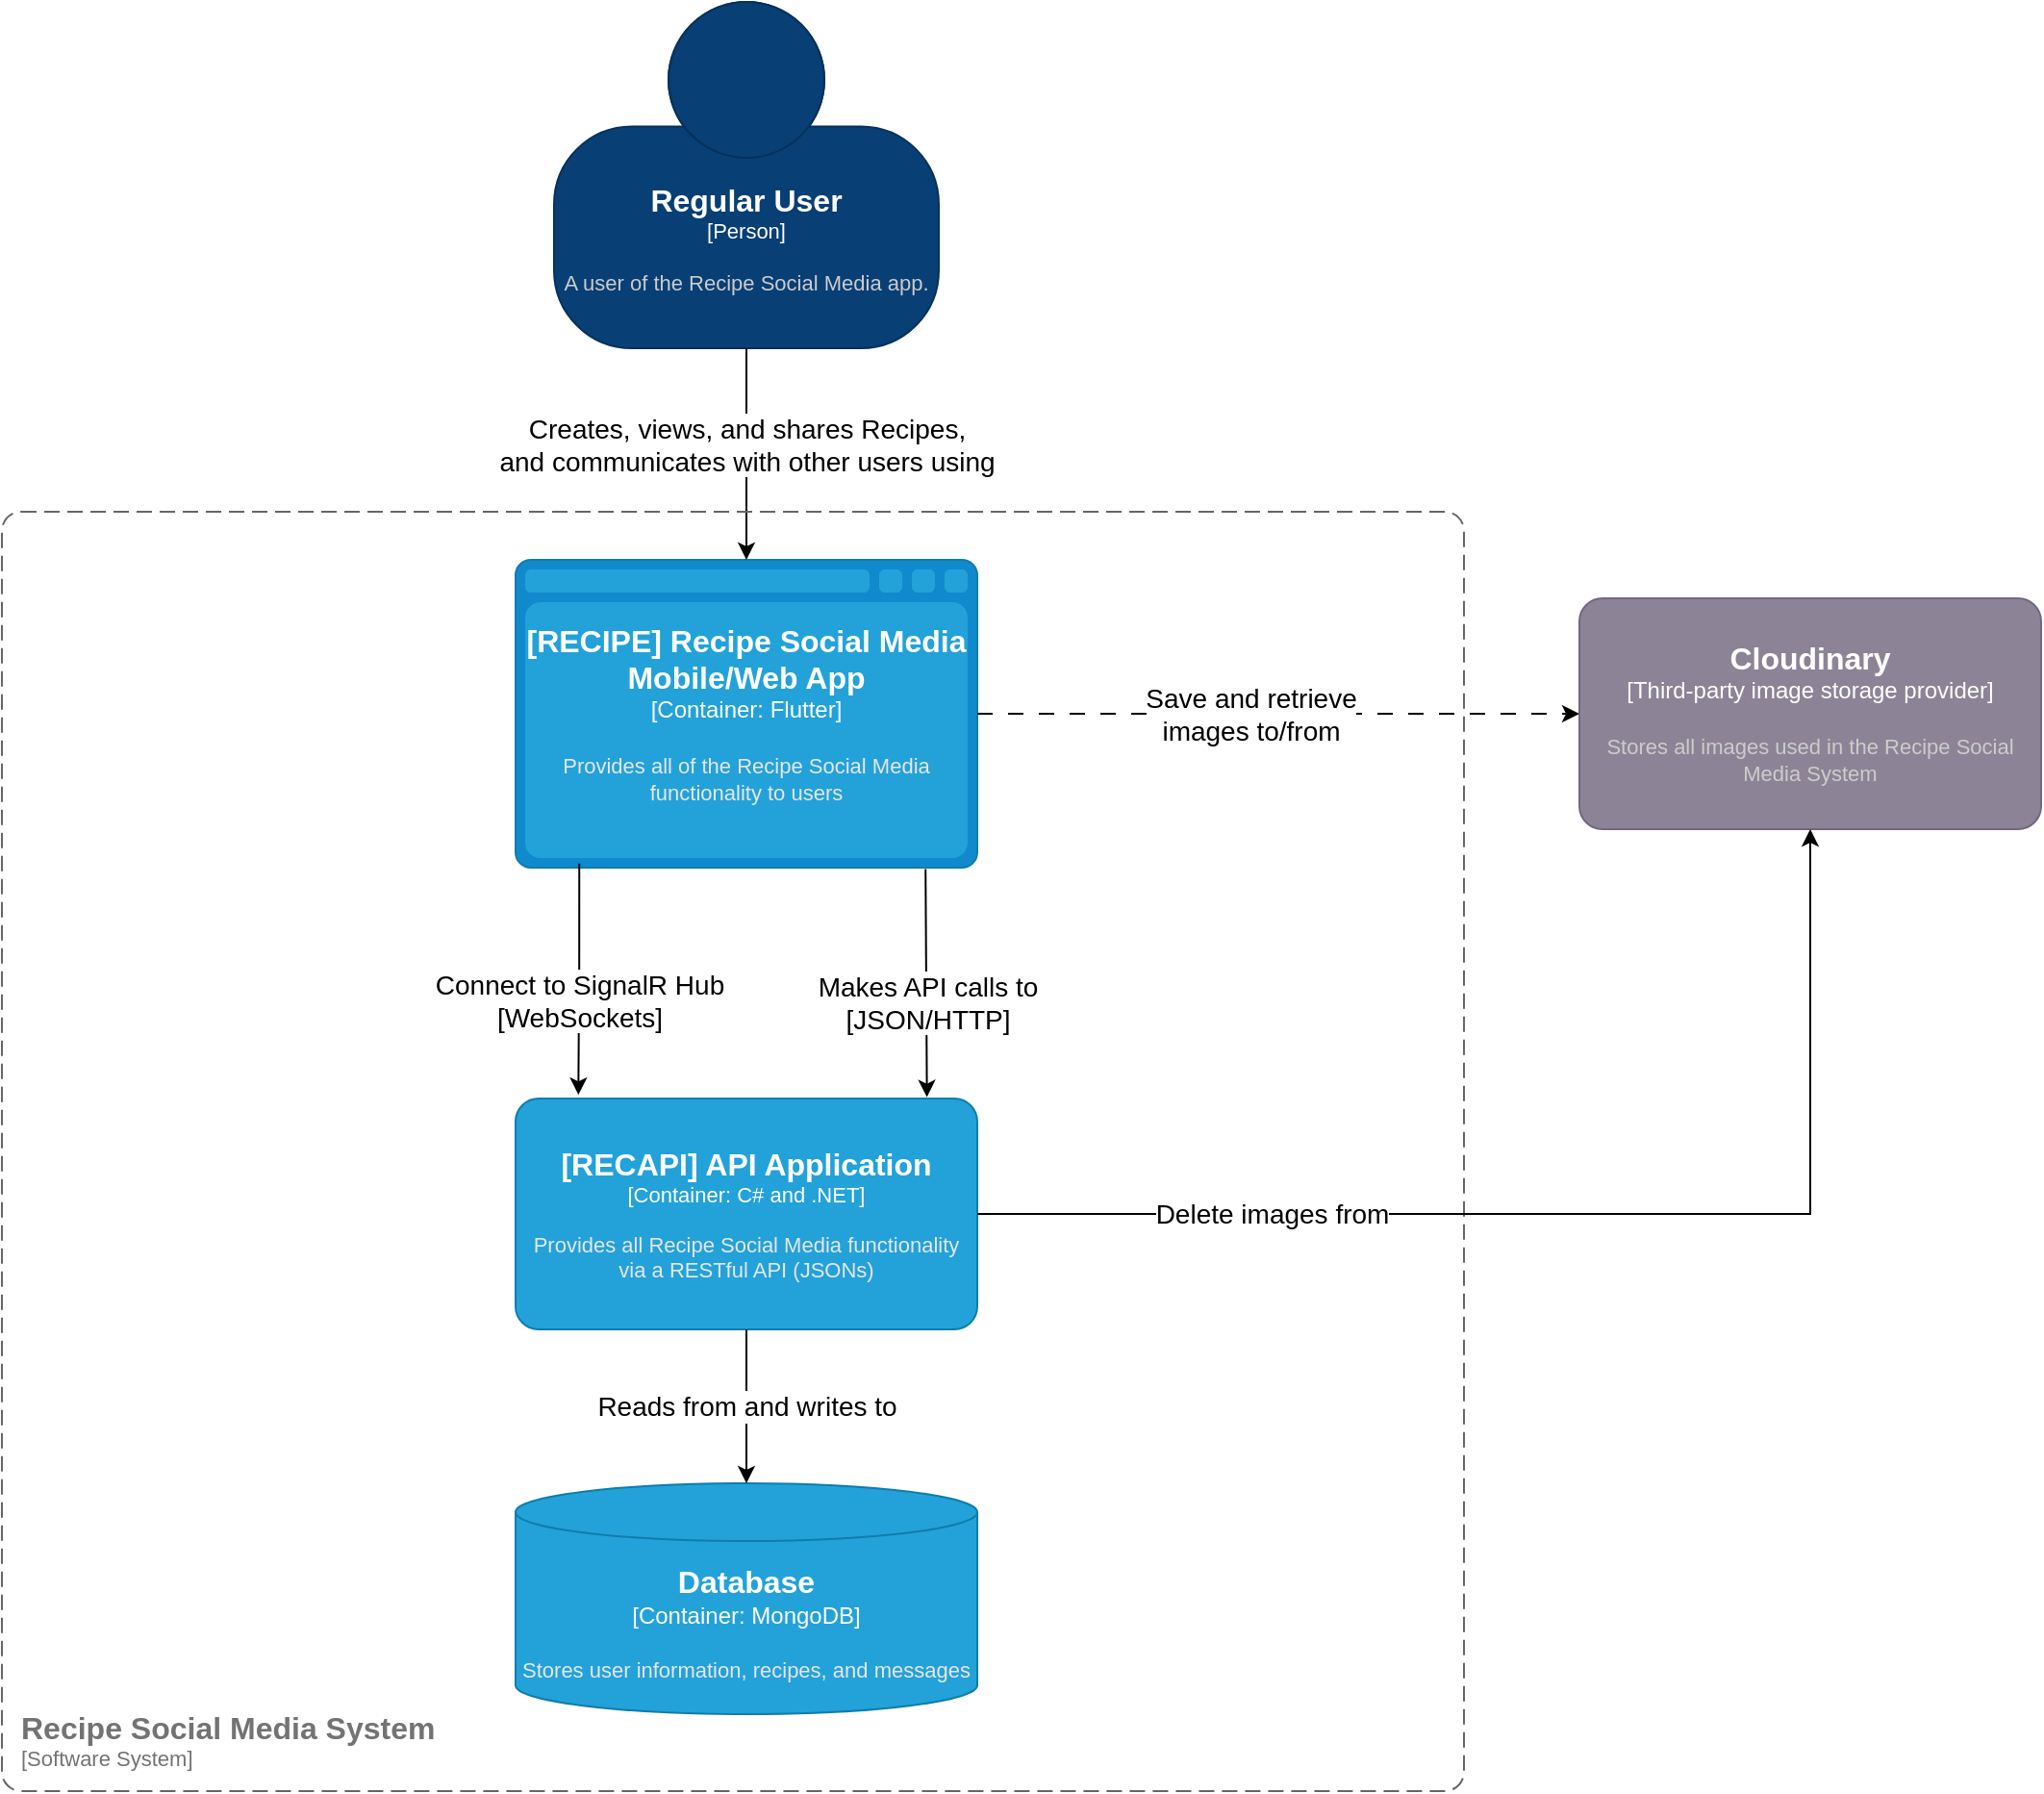 <mxfile version="23.0.2" type="device">
  <diagram name="Page-1" id="9HRrxLPhDUyKfn-ots-8">
    <mxGraphModel dx="1430" dy="830" grid="1" gridSize="10" guides="1" tooltips="1" connect="1" arrows="1" fold="1" page="1" pageScale="1" pageWidth="1654" pageHeight="1169" math="0" shadow="0">
      <root>
        <mxCell id="0" />
        <mxCell id="1" parent="0" />
        <object placeholders="1" c4Name="Regular User" c4Type="Person" c4Description="A user of the Recipe Social Media app." label="&lt;font style=&quot;font-size: 16px&quot;&gt;&lt;b&gt;%c4Name%&lt;/b&gt;&lt;/font&gt;&lt;div&gt;[%c4Type%]&lt;/div&gt;&lt;br&gt;&lt;div&gt;&lt;font style=&quot;font-size: 11px&quot;&gt;&lt;font color=&quot;#cccccc&quot;&gt;%c4Description%&lt;/font&gt;&lt;/div&gt;" id="g0PsKwAOe1t_g35rT8We-1">
          <mxCell style="html=1;fontSize=11;dashed=0;whiteSpace=wrap;fillColor=#083F75;strokeColor=#06315C;fontColor=#ffffff;shape=mxgraph.c4.person2;align=center;metaEdit=1;points=[[0.5,0,0],[1,0.5,0],[1,0.75,0],[0.75,1,0],[0.5,1,0],[0.25,1,0],[0,0.75,0],[0,0.5,0]];resizable=0;" parent="1" vertex="1">
            <mxGeometry x="727" y="20" width="200" height="180" as="geometry" />
          </mxCell>
        </object>
        <object placeholders="1" c4Type="[RECIPE] Recipe Social Media Mobile/Web App" c4Container="Container" c4Technology="Flutter" c4Description="Provides all of the Recipe Social Media functionality to users" label="&lt;font style=&quot;font-size: 16px&quot;&gt;&lt;b&gt;%c4Type%&lt;/b&gt;&lt;/font&gt;&lt;div&gt;[%c4Container%:&amp;nbsp;%c4Technology%]&lt;/div&gt;&lt;br&gt;&lt;div&gt;&lt;font style=&quot;font-size: 11px&quot;&gt;&lt;font color=&quot;#E6E6E6&quot;&gt;%c4Description%&lt;/font&gt;&lt;/div&gt;" id="g0PsKwAOe1t_g35rT8We-4">
          <mxCell style="shape=mxgraph.c4.webBrowserContainer2;whiteSpace=wrap;html=1;boundedLbl=1;rounded=0;labelBackgroundColor=none;strokeColor=#118ACD;fillColor=#23A2D9;strokeColor=#118ACD;strokeColor2=#0E7DAD;fontSize=12;fontColor=#ffffff;align=center;metaEdit=1;points=[[0.5,0,0],[1,0.25,0],[1,0.5,0],[1,0.75,0],[0.5,1,0],[0,0.75,0],[0,0.5,0],[0,0.25,0]];resizable=0;" parent="1" vertex="1">
            <mxGeometry x="707" y="310" width="240" height="160" as="geometry" />
          </mxCell>
        </object>
        <mxCell id="g0PsKwAOe1t_g35rT8We-5" style="edgeStyle=orthogonalEdgeStyle;rounded=0;orthogonalLoop=1;jettySize=auto;html=1;entryX=0.5;entryY=0;entryDx=0;entryDy=0;entryPerimeter=0;exitX=0.5;exitY=1;exitDx=0;exitDy=0;exitPerimeter=0;" parent="1" source="g0PsKwAOe1t_g35rT8We-1" target="g0PsKwAOe1t_g35rT8We-4" edge="1">
          <mxGeometry relative="1" as="geometry">
            <mxPoint x="640" y="310" as="targetPoint" />
          </mxGeometry>
        </mxCell>
        <mxCell id="g0PsKwAOe1t_g35rT8We-7" value="Creates, views, and shares Recipes, &lt;br style=&quot;font-size: 14px;&quot;&gt;and communicates with other users using" style="edgeLabel;html=1;align=center;verticalAlign=middle;resizable=0;points=[];fontSize=14;" parent="g0PsKwAOe1t_g35rT8We-5" vertex="1" connectable="0">
          <mxGeometry x="-0.542" y="-1" relative="1" as="geometry">
            <mxPoint x="1" y="25" as="offset" />
          </mxGeometry>
        </mxCell>
        <object placeholders="1" c4Name="[RECAPI] API Application" c4Type="Container" c4Technology="C# and .NET" c4Description="Provides all Recipe Social Media functionality via a RESTful API (JSONs)" label="&lt;font style=&quot;font-size: 16px&quot;&gt;&lt;b&gt;%c4Name%&lt;/b&gt;&lt;/font&gt;&lt;div&gt;[%c4Type%: %c4Technology%]&lt;/div&gt;&lt;br&gt;&lt;div&gt;&lt;font style=&quot;font-size: 11px&quot;&gt;&lt;font color=&quot;#E6E6E6&quot;&gt;%c4Description%&lt;/font&gt;&lt;/div&gt;" id="g0PsKwAOe1t_g35rT8We-8">
          <mxCell style="rounded=1;whiteSpace=wrap;html=1;fontSize=11;labelBackgroundColor=none;fillColor=#23A2D9;fontColor=#ffffff;align=center;arcSize=10;strokeColor=#0E7DAD;metaEdit=1;resizable=0;points=[[0.25,0,0],[0.5,0,0],[0.75,0,0],[1,0.25,0],[1,0.5,0],[1,0.75,0],[0.75,1,0],[0.5,1,0],[0.25,1,0],[0,0.75,0],[0,0.5,0],[0,0.25,0]];" parent="1" vertex="1">
            <mxGeometry x="707" y="590" width="240" height="120" as="geometry" />
          </mxCell>
        </object>
        <mxCell id="g0PsKwAOe1t_g35rT8We-9" style="edgeStyle=orthogonalEdgeStyle;rounded=0;orthogonalLoop=1;jettySize=auto;html=1;exitX=0.888;exitY=1.005;exitDx=0;exitDy=0;exitPerimeter=0;entryX=0.891;entryY=-0.006;entryDx=0;entryDy=0;entryPerimeter=0;" parent="1" source="g0PsKwAOe1t_g35rT8We-4" target="g0PsKwAOe1t_g35rT8We-8" edge="1">
          <mxGeometry relative="1" as="geometry">
            <mxPoint x="819.66" y="470" as="sourcePoint" />
            <mxPoint x="890" y="580" as="targetPoint" />
            <Array as="points">
              <mxPoint x="921" y="471" />
            </Array>
          </mxGeometry>
        </mxCell>
        <mxCell id="g0PsKwAOe1t_g35rT8We-11" value="Makes API calls to&lt;br style=&quot;font-size: 14px;&quot;&gt;[JSON/HTTP]" style="edgeLabel;html=1;align=center;verticalAlign=middle;resizable=0;points=[];fontSize=14;" parent="g0PsKwAOe1t_g35rT8We-9" vertex="1" connectable="0">
          <mxGeometry x="0.507" y="1" relative="1" as="geometry">
            <mxPoint x="-1" y="-20" as="offset" />
          </mxGeometry>
        </mxCell>
        <object placeholders="1" c4Type="Database" c4Container="Container" c4Technology="MongoDB" c4Description="Stores user information, recipes, and messages" label="&lt;font style=&quot;font-size: 16px&quot;&gt;&lt;b&gt;%c4Type%&lt;/b&gt;&lt;/font&gt;&lt;div&gt;[%c4Container%:&amp;nbsp;%c4Technology%]&lt;/div&gt;&lt;br&gt;&lt;div&gt;&lt;font style=&quot;font-size: 11px&quot;&gt;&lt;font color=&quot;#E6E6E6&quot;&gt;%c4Description%&lt;/font&gt;&lt;/div&gt;" id="g0PsKwAOe1t_g35rT8We-12">
          <mxCell style="shape=cylinder3;size=15;whiteSpace=wrap;html=1;boundedLbl=1;rounded=0;labelBackgroundColor=none;fillColor=#23A2D9;fontSize=12;fontColor=#ffffff;align=center;strokeColor=#0E7DAD;metaEdit=1;points=[[0.5,0,0],[1,0.25,0],[1,0.5,0],[1,0.75,0],[0.5,1,0],[0,0.75,0],[0,0.5,0],[0,0.25,0]];resizable=0;" parent="1" vertex="1">
            <mxGeometry x="707" y="790" width="240" height="120" as="geometry" />
          </mxCell>
        </object>
        <mxCell id="g0PsKwAOe1t_g35rT8We-14" style="edgeStyle=orthogonalEdgeStyle;rounded=0;orthogonalLoop=1;jettySize=auto;html=1;entryX=0.5;entryY=0;entryDx=0;entryDy=0;entryPerimeter=0;" parent="1" source="g0PsKwAOe1t_g35rT8We-8" target="g0PsKwAOe1t_g35rT8We-12" edge="1">
          <mxGeometry relative="1" as="geometry" />
        </mxCell>
        <mxCell id="oHSIOXRSCMMzAOFIulHE-1" value="Reads from and writes to" style="edgeLabel;html=1;align=center;verticalAlign=middle;resizable=0;points=[];fontSize=14;" parent="g0PsKwAOe1t_g35rT8We-14" vertex="1" connectable="0">
          <mxGeometry x="-0.125" y="1" relative="1" as="geometry">
            <mxPoint x="-1" y="5" as="offset" />
          </mxGeometry>
        </mxCell>
        <object placeholders="1" c4Name="Recipe Social Media System" c4Type="ContainerScopeBoundary" c4Application="Software System" label="&lt;font style=&quot;font-size: 16px&quot;&gt;&lt;b&gt;&lt;div style=&quot;text-align: left&quot;&gt;%c4Name%&lt;/div&gt;&lt;/b&gt;&lt;/font&gt;&lt;div style=&quot;text-align: left&quot;&gt;[%c4Application%]&lt;/div&gt;" id="g0PsKwAOe1t_g35rT8We-15">
          <mxCell style="rounded=1;fontSize=11;whiteSpace=wrap;html=1;dashed=1;arcSize=20;fillColor=none;strokeColor=#666666;fontColor=#737373;labelBackgroundColor=none;align=left;verticalAlign=bottom;labelBorderColor=none;spacingTop=0;spacing=10;dashPattern=8 4;metaEdit=1;rotatable=0;perimeter=rectanglePerimeter;labelPadding=0;allowArrows=0;connectable=0;expand=0;recursiveResize=0;editable=1;pointerEvents=0;absoluteArcSize=1;points=[[0.25,0,0],[0.5,0,0],[0.75,0,0],[1,0.25,0],[1,0.5,0],[1,0.75,0],[0.75,1,0],[0.5,1,0],[0.25,1,0],[0,0.75,0],[0,0.5,0],[0,0.25,0]];" parent="1" vertex="1">
            <mxGeometry x="440" y="285" width="760" height="665" as="geometry" />
          </mxCell>
        </object>
        <object placeholders="1" c4Name="Cloudinary" c4Type="Third-party image storage provider" c4Description="Stores all images used in the Recipe Social Media System" label="&lt;font style=&quot;font-size: 16px&quot;&gt;&lt;b&gt;%c4Name%&lt;/b&gt;&lt;/font&gt;&lt;div&gt;[%c4Type%]&lt;/div&gt;&lt;br&gt;&lt;div&gt;&lt;font style=&quot;font-size: 11px&quot;&gt;&lt;font color=&quot;#cccccc&quot;&gt;%c4Description%&lt;/font&gt;&lt;/div&gt;" id="g0PsKwAOe1t_g35rT8We-16">
          <mxCell style="rounded=1;whiteSpace=wrap;html=1;labelBackgroundColor=none;fillColor=#8C8496;fontColor=#ffffff;align=center;arcSize=10;strokeColor=#736782;metaEdit=1;resizable=0;points=[[0.25,0,0],[0.5,0,0],[0.75,0,0],[1,0.25,0],[1,0.5,0],[1,0.75,0],[0.75,1,0],[0.5,1,0],[0.25,1,0],[0,0.75,0],[0,0.5,0],[0,0.25,0]];" parent="1" vertex="1">
            <mxGeometry x="1260" y="330" width="240" height="120" as="geometry" />
          </mxCell>
        </object>
        <mxCell id="g0PsKwAOe1t_g35rT8We-17" style="edgeStyle=orthogonalEdgeStyle;rounded=0;orthogonalLoop=1;jettySize=auto;html=1;entryX=0;entryY=0.5;entryDx=0;entryDy=0;entryPerimeter=0;dashed=1;dashPattern=8 8;" parent="1" source="g0PsKwAOe1t_g35rT8We-4" target="g0PsKwAOe1t_g35rT8We-16" edge="1">
          <mxGeometry relative="1" as="geometry" />
        </mxCell>
        <mxCell id="g0PsKwAOe1t_g35rT8We-18" value="Save and retrieve &lt;br&gt;images to/from" style="edgeLabel;html=1;align=center;verticalAlign=middle;resizable=0;points=[];fontSize=14;" parent="g0PsKwAOe1t_g35rT8We-17" vertex="1" connectable="0">
          <mxGeometry x="-0.093" y="-1" relative="1" as="geometry">
            <mxPoint y="-1" as="offset" />
          </mxGeometry>
        </mxCell>
        <mxCell id="Ig1RWeTN0T5HhgGichei-1" style="edgeStyle=orthogonalEdgeStyle;rounded=0;orthogonalLoop=1;jettySize=auto;html=1;entryX=0.5;entryY=1;entryDx=0;entryDy=0;entryPerimeter=0;" edge="1" parent="1" source="g0PsKwAOe1t_g35rT8We-8" target="g0PsKwAOe1t_g35rT8We-16">
          <mxGeometry relative="1" as="geometry" />
        </mxCell>
        <mxCell id="Ig1RWeTN0T5HhgGichei-3" value="&lt;font style=&quot;font-size: 14px;&quot;&gt;Delete images from&lt;/font&gt;" style="edgeLabel;html=1;align=center;verticalAlign=middle;resizable=0;points=[];" vertex="1" connectable="0" parent="Ig1RWeTN0T5HhgGichei-1">
          <mxGeometry x="-0.409" y="2" relative="1" as="geometry">
            <mxPoint x="-34" y="2" as="offset" />
          </mxGeometry>
        </mxCell>
        <mxCell id="Ig1RWeTN0T5HhgGichei-7" style="edgeStyle=orthogonalEdgeStyle;rounded=0;orthogonalLoop=1;jettySize=auto;html=1;entryX=0.136;entryY=-0.016;entryDx=0;entryDy=0;entryPerimeter=0;exitX=0.138;exitY=0.987;exitDx=0;exitDy=0;exitPerimeter=0;" edge="1" parent="1" source="g0PsKwAOe1t_g35rT8We-4" target="g0PsKwAOe1t_g35rT8We-8">
          <mxGeometry relative="1" as="geometry">
            <mxPoint x="720" y="510" as="sourcePoint" />
            <mxPoint x="730" y="520" as="targetPoint" />
            <Array as="points">
              <mxPoint x="740" y="520" />
              <mxPoint x="740" y="520" />
            </Array>
          </mxGeometry>
        </mxCell>
        <mxCell id="Ig1RWeTN0T5HhgGichei-8" value="Connect to SignalR Hub&lt;br&gt;[WebSockets]" style="edgeLabel;html=1;align=center;verticalAlign=middle;resizable=0;points=[];fontSize=14;" vertex="1" connectable="0" parent="Ig1RWeTN0T5HhgGichei-7">
          <mxGeometry x="0.507" y="1" relative="1" as="geometry">
            <mxPoint x="-1" y="-20" as="offset" />
          </mxGeometry>
        </mxCell>
      </root>
    </mxGraphModel>
  </diagram>
</mxfile>
